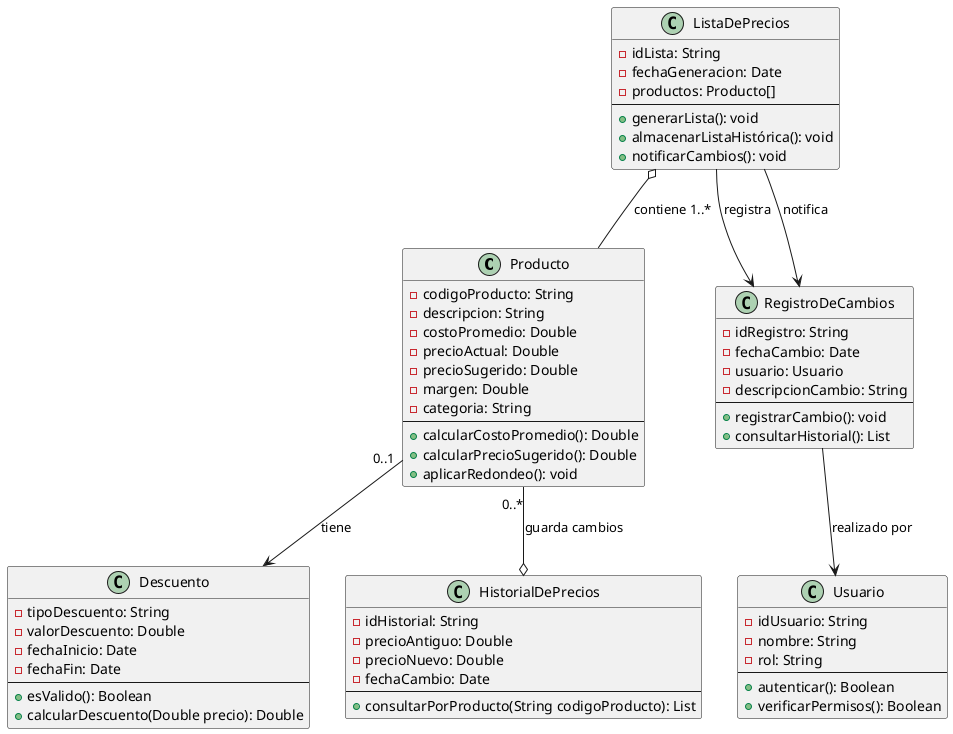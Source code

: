 @startuml
class Producto {
    - codigoProducto: String
    - descripcion: String
    - costoPromedio: Double
    - precioActual: Double
    - precioSugerido: Double
    - margen: Double
    - categoria: String
    --
    + calcularCostoPromedio(): Double
    + calcularPrecioSugerido(): Double
    + aplicarRedondeo(): void
}

class ListaDePrecios {
    - idLista: String
    - fechaGeneracion: Date
    - productos: Producto[]
    --
    + generarLista(): void
    + almacenarListaHistórica(): void
    + notificarCambios(): void
}

class Usuario {
    - idUsuario: String
    - nombre: String
    - rol: String
    --
    + autenticar(): Boolean
    + verificarPermisos(): Boolean
}

class RegistroDeCambios {
    - idRegistro: String
    - fechaCambio: Date
    - usuario: Usuario
    - descripcionCambio: String
    --
    + registrarCambio(): void
    + consultarHistorial(): List
}

class Descuento {
    - tipoDescuento: String
    - valorDescuento: Double
    - fechaInicio: Date
    - fechaFin: Date
    --
    + esValido(): Boolean
    + calcularDescuento(Double precio): Double
}

class HistorialDePrecios {
    - idHistorial: String
    - precioAntiguo: Double
    - precioNuevo: Double
    - fechaCambio: Date
    --
    + consultarPorProducto(String codigoProducto): List
}

ListaDePrecios o-- Producto : "contiene 1..*"
Producto "0..*" --o HistorialDePrecios : "guarda cambios"
Producto "0..1" --> Descuento : "tiene"
RegistroDeCambios --> Usuario : "realizado por"
ListaDePrecios --> RegistroDeCambios : "registra"
ListaDePrecios --> RegistroDeCambios : "notifica"
@enduml